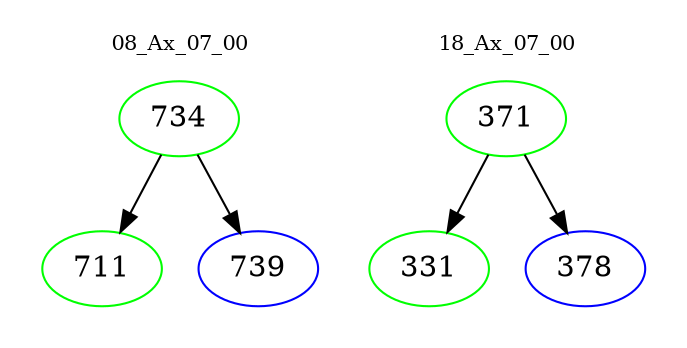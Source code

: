 digraph{
subgraph cluster_0 {
color = white
label = "08_Ax_07_00";
fontsize=10;
T0_734 [label="734", color="green"]
T0_734 -> T0_711 [color="black"]
T0_711 [label="711", color="green"]
T0_734 -> T0_739 [color="black"]
T0_739 [label="739", color="blue"]
}
subgraph cluster_1 {
color = white
label = "18_Ax_07_00";
fontsize=10;
T1_371 [label="371", color="green"]
T1_371 -> T1_331 [color="black"]
T1_331 [label="331", color="green"]
T1_371 -> T1_378 [color="black"]
T1_378 [label="378", color="blue"]
}
}
